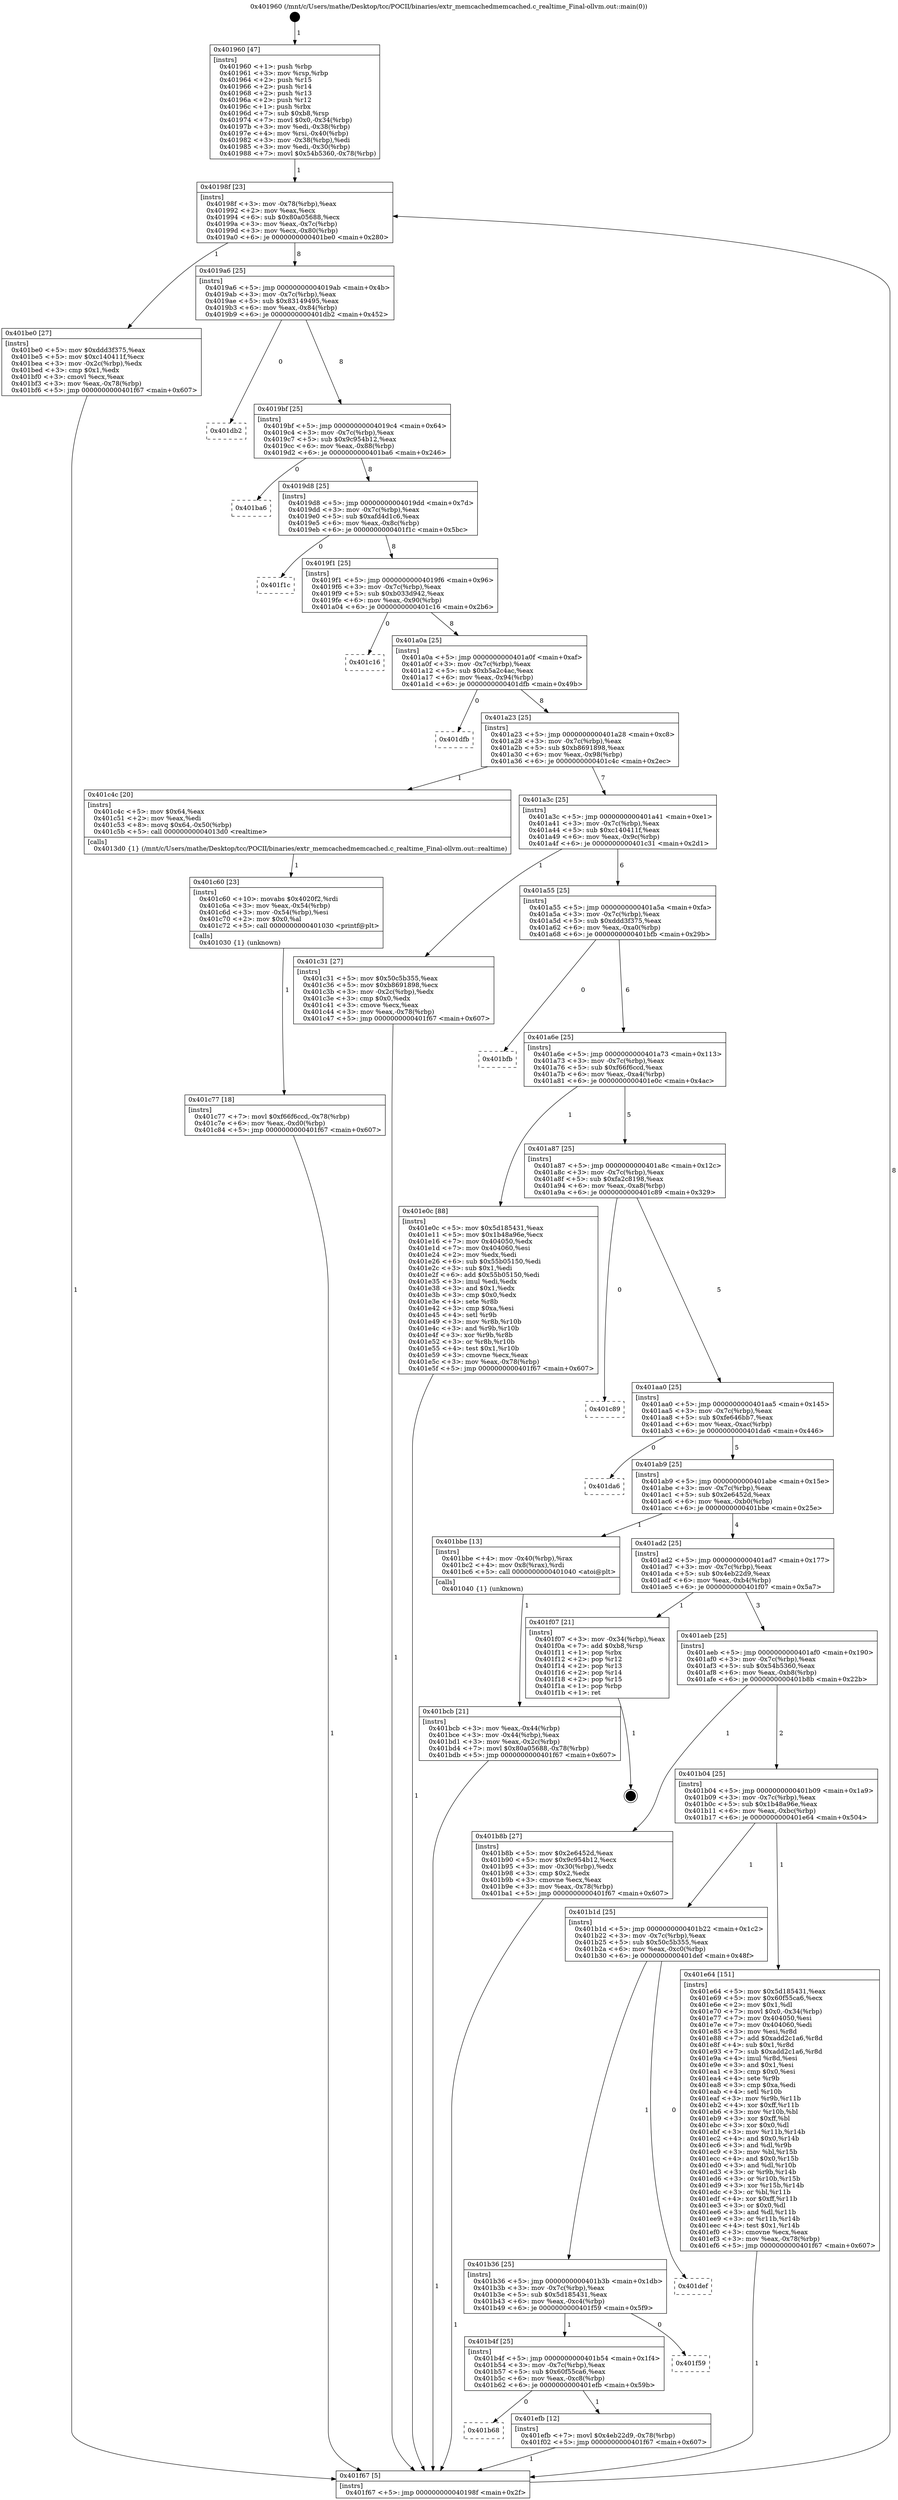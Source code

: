 digraph "0x401960" {
  label = "0x401960 (/mnt/c/Users/mathe/Desktop/tcc/POCII/binaries/extr_memcachedmemcached.c_realtime_Final-ollvm.out::main(0))"
  labelloc = "t"
  node[shape=record]

  Entry [label="",width=0.3,height=0.3,shape=circle,fillcolor=black,style=filled]
  "0x40198f" [label="{
     0x40198f [23]\l
     | [instrs]\l
     &nbsp;&nbsp;0x40198f \<+3\>: mov -0x78(%rbp),%eax\l
     &nbsp;&nbsp;0x401992 \<+2\>: mov %eax,%ecx\l
     &nbsp;&nbsp;0x401994 \<+6\>: sub $0x80a05688,%ecx\l
     &nbsp;&nbsp;0x40199a \<+3\>: mov %eax,-0x7c(%rbp)\l
     &nbsp;&nbsp;0x40199d \<+3\>: mov %ecx,-0x80(%rbp)\l
     &nbsp;&nbsp;0x4019a0 \<+6\>: je 0000000000401be0 \<main+0x280\>\l
  }"]
  "0x401be0" [label="{
     0x401be0 [27]\l
     | [instrs]\l
     &nbsp;&nbsp;0x401be0 \<+5\>: mov $0xddd3f375,%eax\l
     &nbsp;&nbsp;0x401be5 \<+5\>: mov $0xc140411f,%ecx\l
     &nbsp;&nbsp;0x401bea \<+3\>: mov -0x2c(%rbp),%edx\l
     &nbsp;&nbsp;0x401bed \<+3\>: cmp $0x1,%edx\l
     &nbsp;&nbsp;0x401bf0 \<+3\>: cmovl %ecx,%eax\l
     &nbsp;&nbsp;0x401bf3 \<+3\>: mov %eax,-0x78(%rbp)\l
     &nbsp;&nbsp;0x401bf6 \<+5\>: jmp 0000000000401f67 \<main+0x607\>\l
  }"]
  "0x4019a6" [label="{
     0x4019a6 [25]\l
     | [instrs]\l
     &nbsp;&nbsp;0x4019a6 \<+5\>: jmp 00000000004019ab \<main+0x4b\>\l
     &nbsp;&nbsp;0x4019ab \<+3\>: mov -0x7c(%rbp),%eax\l
     &nbsp;&nbsp;0x4019ae \<+5\>: sub $0x83149495,%eax\l
     &nbsp;&nbsp;0x4019b3 \<+6\>: mov %eax,-0x84(%rbp)\l
     &nbsp;&nbsp;0x4019b9 \<+6\>: je 0000000000401db2 \<main+0x452\>\l
  }"]
  Exit [label="",width=0.3,height=0.3,shape=circle,fillcolor=black,style=filled,peripheries=2]
  "0x401db2" [label="{
     0x401db2\l
  }", style=dashed]
  "0x4019bf" [label="{
     0x4019bf [25]\l
     | [instrs]\l
     &nbsp;&nbsp;0x4019bf \<+5\>: jmp 00000000004019c4 \<main+0x64\>\l
     &nbsp;&nbsp;0x4019c4 \<+3\>: mov -0x7c(%rbp),%eax\l
     &nbsp;&nbsp;0x4019c7 \<+5\>: sub $0x9c954b12,%eax\l
     &nbsp;&nbsp;0x4019cc \<+6\>: mov %eax,-0x88(%rbp)\l
     &nbsp;&nbsp;0x4019d2 \<+6\>: je 0000000000401ba6 \<main+0x246\>\l
  }"]
  "0x401b68" [label="{
     0x401b68\l
  }", style=dashed]
  "0x401ba6" [label="{
     0x401ba6\l
  }", style=dashed]
  "0x4019d8" [label="{
     0x4019d8 [25]\l
     | [instrs]\l
     &nbsp;&nbsp;0x4019d8 \<+5\>: jmp 00000000004019dd \<main+0x7d\>\l
     &nbsp;&nbsp;0x4019dd \<+3\>: mov -0x7c(%rbp),%eax\l
     &nbsp;&nbsp;0x4019e0 \<+5\>: sub $0xafd4d1c6,%eax\l
     &nbsp;&nbsp;0x4019e5 \<+6\>: mov %eax,-0x8c(%rbp)\l
     &nbsp;&nbsp;0x4019eb \<+6\>: je 0000000000401f1c \<main+0x5bc\>\l
  }"]
  "0x401efb" [label="{
     0x401efb [12]\l
     | [instrs]\l
     &nbsp;&nbsp;0x401efb \<+7\>: movl $0x4eb22d9,-0x78(%rbp)\l
     &nbsp;&nbsp;0x401f02 \<+5\>: jmp 0000000000401f67 \<main+0x607\>\l
  }"]
  "0x401f1c" [label="{
     0x401f1c\l
  }", style=dashed]
  "0x4019f1" [label="{
     0x4019f1 [25]\l
     | [instrs]\l
     &nbsp;&nbsp;0x4019f1 \<+5\>: jmp 00000000004019f6 \<main+0x96\>\l
     &nbsp;&nbsp;0x4019f6 \<+3\>: mov -0x7c(%rbp),%eax\l
     &nbsp;&nbsp;0x4019f9 \<+5\>: sub $0xb033d942,%eax\l
     &nbsp;&nbsp;0x4019fe \<+6\>: mov %eax,-0x90(%rbp)\l
     &nbsp;&nbsp;0x401a04 \<+6\>: je 0000000000401c16 \<main+0x2b6\>\l
  }"]
  "0x401b4f" [label="{
     0x401b4f [25]\l
     | [instrs]\l
     &nbsp;&nbsp;0x401b4f \<+5\>: jmp 0000000000401b54 \<main+0x1f4\>\l
     &nbsp;&nbsp;0x401b54 \<+3\>: mov -0x7c(%rbp),%eax\l
     &nbsp;&nbsp;0x401b57 \<+5\>: sub $0x60f55ca6,%eax\l
     &nbsp;&nbsp;0x401b5c \<+6\>: mov %eax,-0xc8(%rbp)\l
     &nbsp;&nbsp;0x401b62 \<+6\>: je 0000000000401efb \<main+0x59b\>\l
  }"]
  "0x401c16" [label="{
     0x401c16\l
  }", style=dashed]
  "0x401a0a" [label="{
     0x401a0a [25]\l
     | [instrs]\l
     &nbsp;&nbsp;0x401a0a \<+5\>: jmp 0000000000401a0f \<main+0xaf\>\l
     &nbsp;&nbsp;0x401a0f \<+3\>: mov -0x7c(%rbp),%eax\l
     &nbsp;&nbsp;0x401a12 \<+5\>: sub $0xb5a2c4ac,%eax\l
     &nbsp;&nbsp;0x401a17 \<+6\>: mov %eax,-0x94(%rbp)\l
     &nbsp;&nbsp;0x401a1d \<+6\>: je 0000000000401dfb \<main+0x49b\>\l
  }"]
  "0x401f59" [label="{
     0x401f59\l
  }", style=dashed]
  "0x401dfb" [label="{
     0x401dfb\l
  }", style=dashed]
  "0x401a23" [label="{
     0x401a23 [25]\l
     | [instrs]\l
     &nbsp;&nbsp;0x401a23 \<+5\>: jmp 0000000000401a28 \<main+0xc8\>\l
     &nbsp;&nbsp;0x401a28 \<+3\>: mov -0x7c(%rbp),%eax\l
     &nbsp;&nbsp;0x401a2b \<+5\>: sub $0xb8691898,%eax\l
     &nbsp;&nbsp;0x401a30 \<+6\>: mov %eax,-0x98(%rbp)\l
     &nbsp;&nbsp;0x401a36 \<+6\>: je 0000000000401c4c \<main+0x2ec\>\l
  }"]
  "0x401b36" [label="{
     0x401b36 [25]\l
     | [instrs]\l
     &nbsp;&nbsp;0x401b36 \<+5\>: jmp 0000000000401b3b \<main+0x1db\>\l
     &nbsp;&nbsp;0x401b3b \<+3\>: mov -0x7c(%rbp),%eax\l
     &nbsp;&nbsp;0x401b3e \<+5\>: sub $0x5d185431,%eax\l
     &nbsp;&nbsp;0x401b43 \<+6\>: mov %eax,-0xc4(%rbp)\l
     &nbsp;&nbsp;0x401b49 \<+6\>: je 0000000000401f59 \<main+0x5f9\>\l
  }"]
  "0x401c4c" [label="{
     0x401c4c [20]\l
     | [instrs]\l
     &nbsp;&nbsp;0x401c4c \<+5\>: mov $0x64,%eax\l
     &nbsp;&nbsp;0x401c51 \<+2\>: mov %eax,%edi\l
     &nbsp;&nbsp;0x401c53 \<+8\>: movq $0x64,-0x50(%rbp)\l
     &nbsp;&nbsp;0x401c5b \<+5\>: call 00000000004013d0 \<realtime\>\l
     | [calls]\l
     &nbsp;&nbsp;0x4013d0 \{1\} (/mnt/c/Users/mathe/Desktop/tcc/POCII/binaries/extr_memcachedmemcached.c_realtime_Final-ollvm.out::realtime)\l
  }"]
  "0x401a3c" [label="{
     0x401a3c [25]\l
     | [instrs]\l
     &nbsp;&nbsp;0x401a3c \<+5\>: jmp 0000000000401a41 \<main+0xe1\>\l
     &nbsp;&nbsp;0x401a41 \<+3\>: mov -0x7c(%rbp),%eax\l
     &nbsp;&nbsp;0x401a44 \<+5\>: sub $0xc140411f,%eax\l
     &nbsp;&nbsp;0x401a49 \<+6\>: mov %eax,-0x9c(%rbp)\l
     &nbsp;&nbsp;0x401a4f \<+6\>: je 0000000000401c31 \<main+0x2d1\>\l
  }"]
  "0x401def" [label="{
     0x401def\l
  }", style=dashed]
  "0x401c31" [label="{
     0x401c31 [27]\l
     | [instrs]\l
     &nbsp;&nbsp;0x401c31 \<+5\>: mov $0x50c5b355,%eax\l
     &nbsp;&nbsp;0x401c36 \<+5\>: mov $0xb8691898,%ecx\l
     &nbsp;&nbsp;0x401c3b \<+3\>: mov -0x2c(%rbp),%edx\l
     &nbsp;&nbsp;0x401c3e \<+3\>: cmp $0x0,%edx\l
     &nbsp;&nbsp;0x401c41 \<+3\>: cmove %ecx,%eax\l
     &nbsp;&nbsp;0x401c44 \<+3\>: mov %eax,-0x78(%rbp)\l
     &nbsp;&nbsp;0x401c47 \<+5\>: jmp 0000000000401f67 \<main+0x607\>\l
  }"]
  "0x401a55" [label="{
     0x401a55 [25]\l
     | [instrs]\l
     &nbsp;&nbsp;0x401a55 \<+5\>: jmp 0000000000401a5a \<main+0xfa\>\l
     &nbsp;&nbsp;0x401a5a \<+3\>: mov -0x7c(%rbp),%eax\l
     &nbsp;&nbsp;0x401a5d \<+5\>: sub $0xddd3f375,%eax\l
     &nbsp;&nbsp;0x401a62 \<+6\>: mov %eax,-0xa0(%rbp)\l
     &nbsp;&nbsp;0x401a68 \<+6\>: je 0000000000401bfb \<main+0x29b\>\l
  }"]
  "0x401b1d" [label="{
     0x401b1d [25]\l
     | [instrs]\l
     &nbsp;&nbsp;0x401b1d \<+5\>: jmp 0000000000401b22 \<main+0x1c2\>\l
     &nbsp;&nbsp;0x401b22 \<+3\>: mov -0x7c(%rbp),%eax\l
     &nbsp;&nbsp;0x401b25 \<+5\>: sub $0x50c5b355,%eax\l
     &nbsp;&nbsp;0x401b2a \<+6\>: mov %eax,-0xc0(%rbp)\l
     &nbsp;&nbsp;0x401b30 \<+6\>: je 0000000000401def \<main+0x48f\>\l
  }"]
  "0x401bfb" [label="{
     0x401bfb\l
  }", style=dashed]
  "0x401a6e" [label="{
     0x401a6e [25]\l
     | [instrs]\l
     &nbsp;&nbsp;0x401a6e \<+5\>: jmp 0000000000401a73 \<main+0x113\>\l
     &nbsp;&nbsp;0x401a73 \<+3\>: mov -0x7c(%rbp),%eax\l
     &nbsp;&nbsp;0x401a76 \<+5\>: sub $0xf66f6ccd,%eax\l
     &nbsp;&nbsp;0x401a7b \<+6\>: mov %eax,-0xa4(%rbp)\l
     &nbsp;&nbsp;0x401a81 \<+6\>: je 0000000000401e0c \<main+0x4ac\>\l
  }"]
  "0x401e64" [label="{
     0x401e64 [151]\l
     | [instrs]\l
     &nbsp;&nbsp;0x401e64 \<+5\>: mov $0x5d185431,%eax\l
     &nbsp;&nbsp;0x401e69 \<+5\>: mov $0x60f55ca6,%ecx\l
     &nbsp;&nbsp;0x401e6e \<+2\>: mov $0x1,%dl\l
     &nbsp;&nbsp;0x401e70 \<+7\>: movl $0x0,-0x34(%rbp)\l
     &nbsp;&nbsp;0x401e77 \<+7\>: mov 0x404050,%esi\l
     &nbsp;&nbsp;0x401e7e \<+7\>: mov 0x404060,%edi\l
     &nbsp;&nbsp;0x401e85 \<+3\>: mov %esi,%r8d\l
     &nbsp;&nbsp;0x401e88 \<+7\>: add $0xadd2c1a6,%r8d\l
     &nbsp;&nbsp;0x401e8f \<+4\>: sub $0x1,%r8d\l
     &nbsp;&nbsp;0x401e93 \<+7\>: sub $0xadd2c1a6,%r8d\l
     &nbsp;&nbsp;0x401e9a \<+4\>: imul %r8d,%esi\l
     &nbsp;&nbsp;0x401e9e \<+3\>: and $0x1,%esi\l
     &nbsp;&nbsp;0x401ea1 \<+3\>: cmp $0x0,%esi\l
     &nbsp;&nbsp;0x401ea4 \<+4\>: sete %r9b\l
     &nbsp;&nbsp;0x401ea8 \<+3\>: cmp $0xa,%edi\l
     &nbsp;&nbsp;0x401eab \<+4\>: setl %r10b\l
     &nbsp;&nbsp;0x401eaf \<+3\>: mov %r9b,%r11b\l
     &nbsp;&nbsp;0x401eb2 \<+4\>: xor $0xff,%r11b\l
     &nbsp;&nbsp;0x401eb6 \<+3\>: mov %r10b,%bl\l
     &nbsp;&nbsp;0x401eb9 \<+3\>: xor $0xff,%bl\l
     &nbsp;&nbsp;0x401ebc \<+3\>: xor $0x0,%dl\l
     &nbsp;&nbsp;0x401ebf \<+3\>: mov %r11b,%r14b\l
     &nbsp;&nbsp;0x401ec2 \<+4\>: and $0x0,%r14b\l
     &nbsp;&nbsp;0x401ec6 \<+3\>: and %dl,%r9b\l
     &nbsp;&nbsp;0x401ec9 \<+3\>: mov %bl,%r15b\l
     &nbsp;&nbsp;0x401ecc \<+4\>: and $0x0,%r15b\l
     &nbsp;&nbsp;0x401ed0 \<+3\>: and %dl,%r10b\l
     &nbsp;&nbsp;0x401ed3 \<+3\>: or %r9b,%r14b\l
     &nbsp;&nbsp;0x401ed6 \<+3\>: or %r10b,%r15b\l
     &nbsp;&nbsp;0x401ed9 \<+3\>: xor %r15b,%r14b\l
     &nbsp;&nbsp;0x401edc \<+3\>: or %bl,%r11b\l
     &nbsp;&nbsp;0x401edf \<+4\>: xor $0xff,%r11b\l
     &nbsp;&nbsp;0x401ee3 \<+3\>: or $0x0,%dl\l
     &nbsp;&nbsp;0x401ee6 \<+3\>: and %dl,%r11b\l
     &nbsp;&nbsp;0x401ee9 \<+3\>: or %r11b,%r14b\l
     &nbsp;&nbsp;0x401eec \<+4\>: test $0x1,%r14b\l
     &nbsp;&nbsp;0x401ef0 \<+3\>: cmovne %ecx,%eax\l
     &nbsp;&nbsp;0x401ef3 \<+3\>: mov %eax,-0x78(%rbp)\l
     &nbsp;&nbsp;0x401ef6 \<+5\>: jmp 0000000000401f67 \<main+0x607\>\l
  }"]
  "0x401e0c" [label="{
     0x401e0c [88]\l
     | [instrs]\l
     &nbsp;&nbsp;0x401e0c \<+5\>: mov $0x5d185431,%eax\l
     &nbsp;&nbsp;0x401e11 \<+5\>: mov $0x1b48a96e,%ecx\l
     &nbsp;&nbsp;0x401e16 \<+7\>: mov 0x404050,%edx\l
     &nbsp;&nbsp;0x401e1d \<+7\>: mov 0x404060,%esi\l
     &nbsp;&nbsp;0x401e24 \<+2\>: mov %edx,%edi\l
     &nbsp;&nbsp;0x401e26 \<+6\>: sub $0x55b05150,%edi\l
     &nbsp;&nbsp;0x401e2c \<+3\>: sub $0x1,%edi\l
     &nbsp;&nbsp;0x401e2f \<+6\>: add $0x55b05150,%edi\l
     &nbsp;&nbsp;0x401e35 \<+3\>: imul %edi,%edx\l
     &nbsp;&nbsp;0x401e38 \<+3\>: and $0x1,%edx\l
     &nbsp;&nbsp;0x401e3b \<+3\>: cmp $0x0,%edx\l
     &nbsp;&nbsp;0x401e3e \<+4\>: sete %r8b\l
     &nbsp;&nbsp;0x401e42 \<+3\>: cmp $0xa,%esi\l
     &nbsp;&nbsp;0x401e45 \<+4\>: setl %r9b\l
     &nbsp;&nbsp;0x401e49 \<+3\>: mov %r8b,%r10b\l
     &nbsp;&nbsp;0x401e4c \<+3\>: and %r9b,%r10b\l
     &nbsp;&nbsp;0x401e4f \<+3\>: xor %r9b,%r8b\l
     &nbsp;&nbsp;0x401e52 \<+3\>: or %r8b,%r10b\l
     &nbsp;&nbsp;0x401e55 \<+4\>: test $0x1,%r10b\l
     &nbsp;&nbsp;0x401e59 \<+3\>: cmovne %ecx,%eax\l
     &nbsp;&nbsp;0x401e5c \<+3\>: mov %eax,-0x78(%rbp)\l
     &nbsp;&nbsp;0x401e5f \<+5\>: jmp 0000000000401f67 \<main+0x607\>\l
  }"]
  "0x401a87" [label="{
     0x401a87 [25]\l
     | [instrs]\l
     &nbsp;&nbsp;0x401a87 \<+5\>: jmp 0000000000401a8c \<main+0x12c\>\l
     &nbsp;&nbsp;0x401a8c \<+3\>: mov -0x7c(%rbp),%eax\l
     &nbsp;&nbsp;0x401a8f \<+5\>: sub $0xfa2c8198,%eax\l
     &nbsp;&nbsp;0x401a94 \<+6\>: mov %eax,-0xa8(%rbp)\l
     &nbsp;&nbsp;0x401a9a \<+6\>: je 0000000000401c89 \<main+0x329\>\l
  }"]
  "0x401c77" [label="{
     0x401c77 [18]\l
     | [instrs]\l
     &nbsp;&nbsp;0x401c77 \<+7\>: movl $0xf66f6ccd,-0x78(%rbp)\l
     &nbsp;&nbsp;0x401c7e \<+6\>: mov %eax,-0xd0(%rbp)\l
     &nbsp;&nbsp;0x401c84 \<+5\>: jmp 0000000000401f67 \<main+0x607\>\l
  }"]
  "0x401c89" [label="{
     0x401c89\l
  }", style=dashed]
  "0x401aa0" [label="{
     0x401aa0 [25]\l
     | [instrs]\l
     &nbsp;&nbsp;0x401aa0 \<+5\>: jmp 0000000000401aa5 \<main+0x145\>\l
     &nbsp;&nbsp;0x401aa5 \<+3\>: mov -0x7c(%rbp),%eax\l
     &nbsp;&nbsp;0x401aa8 \<+5\>: sub $0xfe646bb7,%eax\l
     &nbsp;&nbsp;0x401aad \<+6\>: mov %eax,-0xac(%rbp)\l
     &nbsp;&nbsp;0x401ab3 \<+6\>: je 0000000000401da6 \<main+0x446\>\l
  }"]
  "0x401c60" [label="{
     0x401c60 [23]\l
     | [instrs]\l
     &nbsp;&nbsp;0x401c60 \<+10\>: movabs $0x4020f2,%rdi\l
     &nbsp;&nbsp;0x401c6a \<+3\>: mov %eax,-0x54(%rbp)\l
     &nbsp;&nbsp;0x401c6d \<+3\>: mov -0x54(%rbp),%esi\l
     &nbsp;&nbsp;0x401c70 \<+2\>: mov $0x0,%al\l
     &nbsp;&nbsp;0x401c72 \<+5\>: call 0000000000401030 \<printf@plt\>\l
     | [calls]\l
     &nbsp;&nbsp;0x401030 \{1\} (unknown)\l
  }"]
  "0x401da6" [label="{
     0x401da6\l
  }", style=dashed]
  "0x401ab9" [label="{
     0x401ab9 [25]\l
     | [instrs]\l
     &nbsp;&nbsp;0x401ab9 \<+5\>: jmp 0000000000401abe \<main+0x15e\>\l
     &nbsp;&nbsp;0x401abe \<+3\>: mov -0x7c(%rbp),%eax\l
     &nbsp;&nbsp;0x401ac1 \<+5\>: sub $0x2e6452d,%eax\l
     &nbsp;&nbsp;0x401ac6 \<+6\>: mov %eax,-0xb0(%rbp)\l
     &nbsp;&nbsp;0x401acc \<+6\>: je 0000000000401bbe \<main+0x25e\>\l
  }"]
  "0x401bcb" [label="{
     0x401bcb [21]\l
     | [instrs]\l
     &nbsp;&nbsp;0x401bcb \<+3\>: mov %eax,-0x44(%rbp)\l
     &nbsp;&nbsp;0x401bce \<+3\>: mov -0x44(%rbp),%eax\l
     &nbsp;&nbsp;0x401bd1 \<+3\>: mov %eax,-0x2c(%rbp)\l
     &nbsp;&nbsp;0x401bd4 \<+7\>: movl $0x80a05688,-0x78(%rbp)\l
     &nbsp;&nbsp;0x401bdb \<+5\>: jmp 0000000000401f67 \<main+0x607\>\l
  }"]
  "0x401bbe" [label="{
     0x401bbe [13]\l
     | [instrs]\l
     &nbsp;&nbsp;0x401bbe \<+4\>: mov -0x40(%rbp),%rax\l
     &nbsp;&nbsp;0x401bc2 \<+4\>: mov 0x8(%rax),%rdi\l
     &nbsp;&nbsp;0x401bc6 \<+5\>: call 0000000000401040 \<atoi@plt\>\l
     | [calls]\l
     &nbsp;&nbsp;0x401040 \{1\} (unknown)\l
  }"]
  "0x401ad2" [label="{
     0x401ad2 [25]\l
     | [instrs]\l
     &nbsp;&nbsp;0x401ad2 \<+5\>: jmp 0000000000401ad7 \<main+0x177\>\l
     &nbsp;&nbsp;0x401ad7 \<+3\>: mov -0x7c(%rbp),%eax\l
     &nbsp;&nbsp;0x401ada \<+5\>: sub $0x4eb22d9,%eax\l
     &nbsp;&nbsp;0x401adf \<+6\>: mov %eax,-0xb4(%rbp)\l
     &nbsp;&nbsp;0x401ae5 \<+6\>: je 0000000000401f07 \<main+0x5a7\>\l
  }"]
  "0x401960" [label="{
     0x401960 [47]\l
     | [instrs]\l
     &nbsp;&nbsp;0x401960 \<+1\>: push %rbp\l
     &nbsp;&nbsp;0x401961 \<+3\>: mov %rsp,%rbp\l
     &nbsp;&nbsp;0x401964 \<+2\>: push %r15\l
     &nbsp;&nbsp;0x401966 \<+2\>: push %r14\l
     &nbsp;&nbsp;0x401968 \<+2\>: push %r13\l
     &nbsp;&nbsp;0x40196a \<+2\>: push %r12\l
     &nbsp;&nbsp;0x40196c \<+1\>: push %rbx\l
     &nbsp;&nbsp;0x40196d \<+7\>: sub $0xb8,%rsp\l
     &nbsp;&nbsp;0x401974 \<+7\>: movl $0x0,-0x34(%rbp)\l
     &nbsp;&nbsp;0x40197b \<+3\>: mov %edi,-0x38(%rbp)\l
     &nbsp;&nbsp;0x40197e \<+4\>: mov %rsi,-0x40(%rbp)\l
     &nbsp;&nbsp;0x401982 \<+3\>: mov -0x38(%rbp),%edi\l
     &nbsp;&nbsp;0x401985 \<+3\>: mov %edi,-0x30(%rbp)\l
     &nbsp;&nbsp;0x401988 \<+7\>: movl $0x54b5360,-0x78(%rbp)\l
  }"]
  "0x401f07" [label="{
     0x401f07 [21]\l
     | [instrs]\l
     &nbsp;&nbsp;0x401f07 \<+3\>: mov -0x34(%rbp),%eax\l
     &nbsp;&nbsp;0x401f0a \<+7\>: add $0xb8,%rsp\l
     &nbsp;&nbsp;0x401f11 \<+1\>: pop %rbx\l
     &nbsp;&nbsp;0x401f12 \<+2\>: pop %r12\l
     &nbsp;&nbsp;0x401f14 \<+2\>: pop %r13\l
     &nbsp;&nbsp;0x401f16 \<+2\>: pop %r14\l
     &nbsp;&nbsp;0x401f18 \<+2\>: pop %r15\l
     &nbsp;&nbsp;0x401f1a \<+1\>: pop %rbp\l
     &nbsp;&nbsp;0x401f1b \<+1\>: ret\l
  }"]
  "0x401aeb" [label="{
     0x401aeb [25]\l
     | [instrs]\l
     &nbsp;&nbsp;0x401aeb \<+5\>: jmp 0000000000401af0 \<main+0x190\>\l
     &nbsp;&nbsp;0x401af0 \<+3\>: mov -0x7c(%rbp),%eax\l
     &nbsp;&nbsp;0x401af3 \<+5\>: sub $0x54b5360,%eax\l
     &nbsp;&nbsp;0x401af8 \<+6\>: mov %eax,-0xb8(%rbp)\l
     &nbsp;&nbsp;0x401afe \<+6\>: je 0000000000401b8b \<main+0x22b\>\l
  }"]
  "0x401f67" [label="{
     0x401f67 [5]\l
     | [instrs]\l
     &nbsp;&nbsp;0x401f67 \<+5\>: jmp 000000000040198f \<main+0x2f\>\l
  }"]
  "0x401b8b" [label="{
     0x401b8b [27]\l
     | [instrs]\l
     &nbsp;&nbsp;0x401b8b \<+5\>: mov $0x2e6452d,%eax\l
     &nbsp;&nbsp;0x401b90 \<+5\>: mov $0x9c954b12,%ecx\l
     &nbsp;&nbsp;0x401b95 \<+3\>: mov -0x30(%rbp),%edx\l
     &nbsp;&nbsp;0x401b98 \<+3\>: cmp $0x2,%edx\l
     &nbsp;&nbsp;0x401b9b \<+3\>: cmovne %ecx,%eax\l
     &nbsp;&nbsp;0x401b9e \<+3\>: mov %eax,-0x78(%rbp)\l
     &nbsp;&nbsp;0x401ba1 \<+5\>: jmp 0000000000401f67 \<main+0x607\>\l
  }"]
  "0x401b04" [label="{
     0x401b04 [25]\l
     | [instrs]\l
     &nbsp;&nbsp;0x401b04 \<+5\>: jmp 0000000000401b09 \<main+0x1a9\>\l
     &nbsp;&nbsp;0x401b09 \<+3\>: mov -0x7c(%rbp),%eax\l
     &nbsp;&nbsp;0x401b0c \<+5\>: sub $0x1b48a96e,%eax\l
     &nbsp;&nbsp;0x401b11 \<+6\>: mov %eax,-0xbc(%rbp)\l
     &nbsp;&nbsp;0x401b17 \<+6\>: je 0000000000401e64 \<main+0x504\>\l
  }"]
  Entry -> "0x401960" [label=" 1"]
  "0x40198f" -> "0x401be0" [label=" 1"]
  "0x40198f" -> "0x4019a6" [label=" 8"]
  "0x401f07" -> Exit [label=" 1"]
  "0x4019a6" -> "0x401db2" [label=" 0"]
  "0x4019a6" -> "0x4019bf" [label=" 8"]
  "0x401efb" -> "0x401f67" [label=" 1"]
  "0x4019bf" -> "0x401ba6" [label=" 0"]
  "0x4019bf" -> "0x4019d8" [label=" 8"]
  "0x401b4f" -> "0x401b68" [label=" 0"]
  "0x4019d8" -> "0x401f1c" [label=" 0"]
  "0x4019d8" -> "0x4019f1" [label=" 8"]
  "0x401b4f" -> "0x401efb" [label=" 1"]
  "0x4019f1" -> "0x401c16" [label=" 0"]
  "0x4019f1" -> "0x401a0a" [label=" 8"]
  "0x401b36" -> "0x401b4f" [label=" 1"]
  "0x401a0a" -> "0x401dfb" [label=" 0"]
  "0x401a0a" -> "0x401a23" [label=" 8"]
  "0x401b36" -> "0x401f59" [label=" 0"]
  "0x401a23" -> "0x401c4c" [label=" 1"]
  "0x401a23" -> "0x401a3c" [label=" 7"]
  "0x401b1d" -> "0x401b36" [label=" 1"]
  "0x401a3c" -> "0x401c31" [label=" 1"]
  "0x401a3c" -> "0x401a55" [label=" 6"]
  "0x401b1d" -> "0x401def" [label=" 0"]
  "0x401a55" -> "0x401bfb" [label=" 0"]
  "0x401a55" -> "0x401a6e" [label=" 6"]
  "0x401e64" -> "0x401f67" [label=" 1"]
  "0x401a6e" -> "0x401e0c" [label=" 1"]
  "0x401a6e" -> "0x401a87" [label=" 5"]
  "0x401b04" -> "0x401b1d" [label=" 1"]
  "0x401a87" -> "0x401c89" [label=" 0"]
  "0x401a87" -> "0x401aa0" [label=" 5"]
  "0x401b04" -> "0x401e64" [label=" 1"]
  "0x401aa0" -> "0x401da6" [label=" 0"]
  "0x401aa0" -> "0x401ab9" [label=" 5"]
  "0x401e0c" -> "0x401f67" [label=" 1"]
  "0x401ab9" -> "0x401bbe" [label=" 1"]
  "0x401ab9" -> "0x401ad2" [label=" 4"]
  "0x401c77" -> "0x401f67" [label=" 1"]
  "0x401ad2" -> "0x401f07" [label=" 1"]
  "0x401ad2" -> "0x401aeb" [label=" 3"]
  "0x401c60" -> "0x401c77" [label=" 1"]
  "0x401aeb" -> "0x401b8b" [label=" 1"]
  "0x401aeb" -> "0x401b04" [label=" 2"]
  "0x401b8b" -> "0x401f67" [label=" 1"]
  "0x401960" -> "0x40198f" [label=" 1"]
  "0x401f67" -> "0x40198f" [label=" 8"]
  "0x401bbe" -> "0x401bcb" [label=" 1"]
  "0x401bcb" -> "0x401f67" [label=" 1"]
  "0x401be0" -> "0x401f67" [label=" 1"]
  "0x401c31" -> "0x401f67" [label=" 1"]
  "0x401c4c" -> "0x401c60" [label=" 1"]
}

